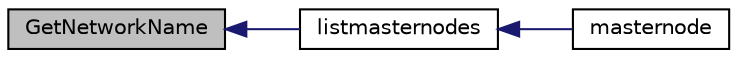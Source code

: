 digraph "GetNetworkName"
{
  edge [fontname="Helvetica",fontsize="10",labelfontname="Helvetica",labelfontsize="10"];
  node [fontname="Helvetica",fontsize="10",shape=record];
  rankdir="LR";
  Node14 [label="GetNetworkName",height=0.2,width=0.4,color="black", fillcolor="grey75", style="filled", fontcolor="black"];
  Node14 -> Node15 [dir="back",color="midnightblue",fontsize="10",style="solid",fontname="Helvetica"];
  Node15 [label="listmasternodes",height=0.2,width=0.4,color="black", fillcolor="white", style="filled",URL="$rpcmasternode_8cpp.html#a7670cc32a8bffbd99760becd8d33357a"];
  Node15 -> Node16 [dir="back",color="midnightblue",fontsize="10",style="solid",fontname="Helvetica"];
  Node16 [label="masternode",height=0.2,width=0.4,color="black", fillcolor="white", style="filled",URL="$rpcmasternode_8cpp.html#a30609e443aeb47c29ed0878d16b1b5e1"];
}
